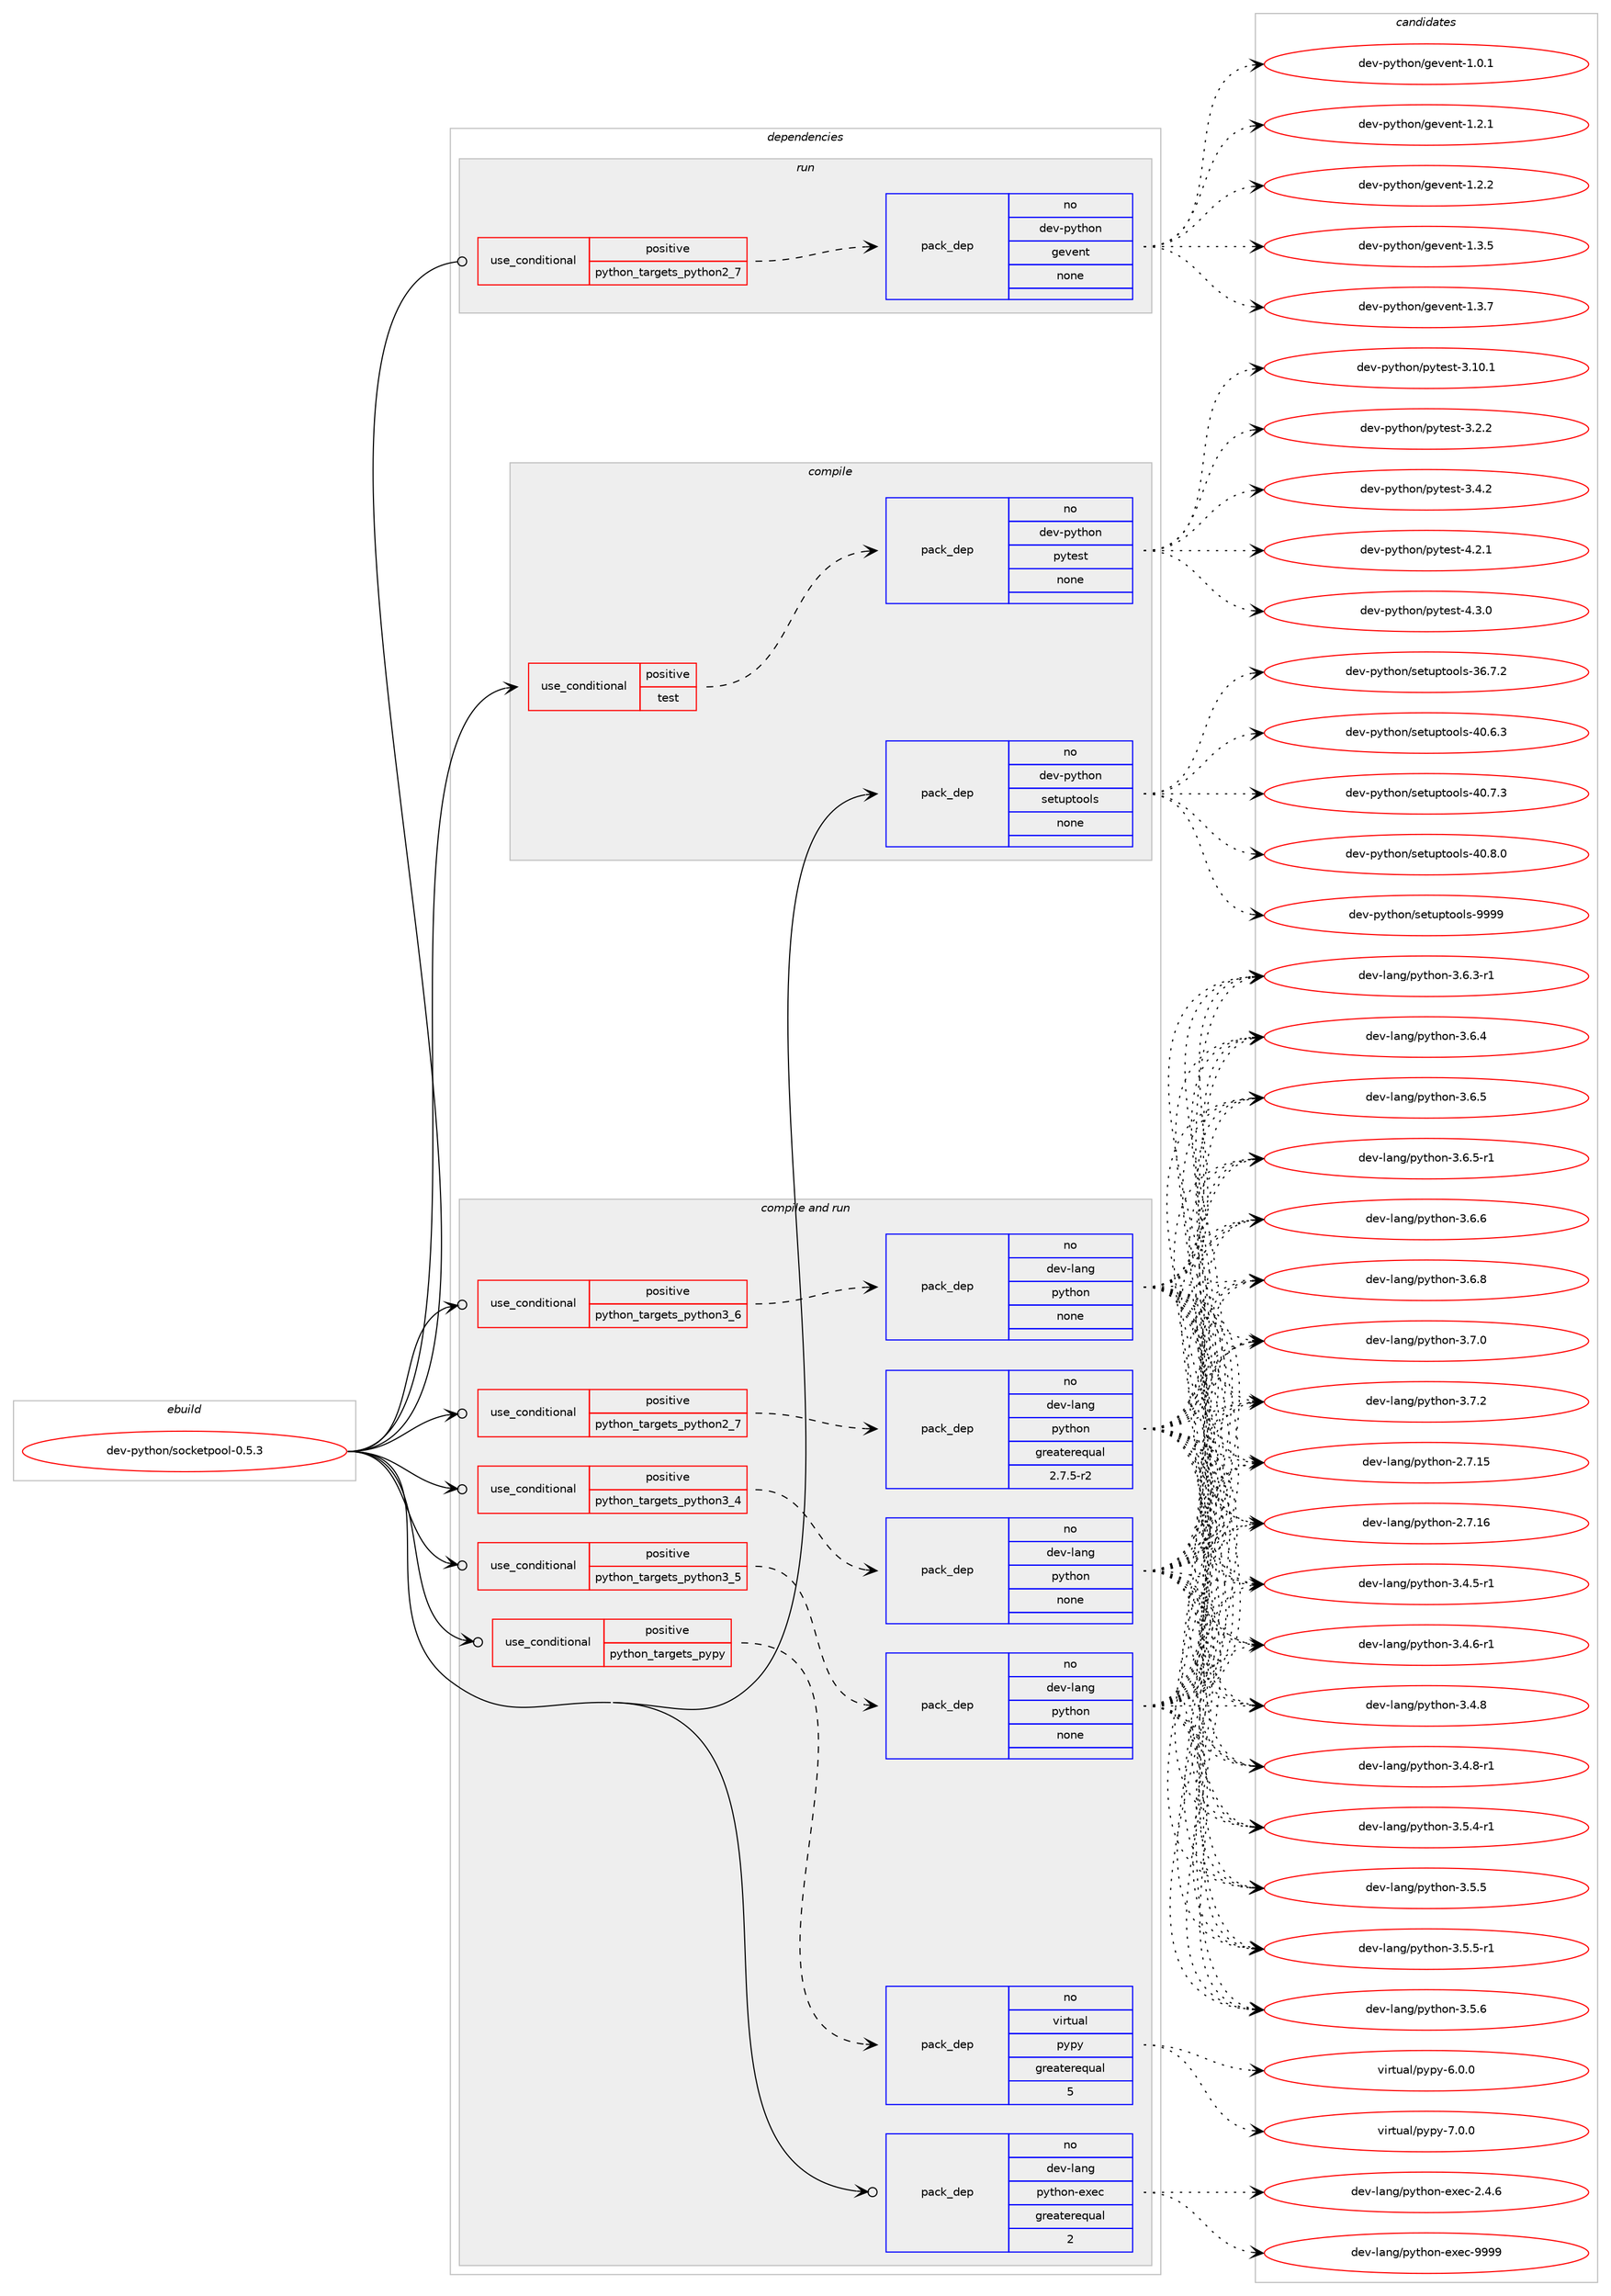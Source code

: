 digraph prolog {

# *************
# Graph options
# *************

newrank=true;
concentrate=true;
compound=true;
graph [rankdir=LR,fontname=Helvetica,fontsize=10,ranksep=1.5];#, ranksep=2.5, nodesep=0.2];
edge  [arrowhead=vee];
node  [fontname=Helvetica,fontsize=10];

# **********
# The ebuild
# **********

subgraph cluster_leftcol {
color=gray;
rank=same;
label=<<i>ebuild</i>>;
id [label="dev-python/socketpool-0.5.3", color=red, width=4, href="../dev-python/socketpool-0.5.3.svg"];
}

# ****************
# The dependencies
# ****************

subgraph cluster_midcol {
color=gray;
label=<<i>dependencies</i>>;
subgraph cluster_compile {
fillcolor="#eeeeee";
style=filled;
label=<<i>compile</i>>;
subgraph cond384759 {
dependency1441616 [label=<<TABLE BORDER="0" CELLBORDER="1" CELLSPACING="0" CELLPADDING="4"><TR><TD ROWSPAN="3" CELLPADDING="10">use_conditional</TD></TR><TR><TD>positive</TD></TR><TR><TD>test</TD></TR></TABLE>>, shape=none, color=red];
subgraph pack1033495 {
dependency1441617 [label=<<TABLE BORDER="0" CELLBORDER="1" CELLSPACING="0" CELLPADDING="4" WIDTH="220"><TR><TD ROWSPAN="6" CELLPADDING="30">pack_dep</TD></TR><TR><TD WIDTH="110">no</TD></TR><TR><TD>dev-python</TD></TR><TR><TD>pytest</TD></TR><TR><TD>none</TD></TR><TR><TD></TD></TR></TABLE>>, shape=none, color=blue];
}
dependency1441616:e -> dependency1441617:w [weight=20,style="dashed",arrowhead="vee"];
}
id:e -> dependency1441616:w [weight=20,style="solid",arrowhead="vee"];
subgraph pack1033496 {
dependency1441618 [label=<<TABLE BORDER="0" CELLBORDER="1" CELLSPACING="0" CELLPADDING="4" WIDTH="220"><TR><TD ROWSPAN="6" CELLPADDING="30">pack_dep</TD></TR><TR><TD WIDTH="110">no</TD></TR><TR><TD>dev-python</TD></TR><TR><TD>setuptools</TD></TR><TR><TD>none</TD></TR><TR><TD></TD></TR></TABLE>>, shape=none, color=blue];
}
id:e -> dependency1441618:w [weight=20,style="solid",arrowhead="vee"];
}
subgraph cluster_compileandrun {
fillcolor="#eeeeee";
style=filled;
label=<<i>compile and run</i>>;
subgraph cond384760 {
dependency1441619 [label=<<TABLE BORDER="0" CELLBORDER="1" CELLSPACING="0" CELLPADDING="4"><TR><TD ROWSPAN="3" CELLPADDING="10">use_conditional</TD></TR><TR><TD>positive</TD></TR><TR><TD>python_targets_pypy</TD></TR></TABLE>>, shape=none, color=red];
subgraph pack1033497 {
dependency1441620 [label=<<TABLE BORDER="0" CELLBORDER="1" CELLSPACING="0" CELLPADDING="4" WIDTH="220"><TR><TD ROWSPAN="6" CELLPADDING="30">pack_dep</TD></TR><TR><TD WIDTH="110">no</TD></TR><TR><TD>virtual</TD></TR><TR><TD>pypy</TD></TR><TR><TD>greaterequal</TD></TR><TR><TD>5</TD></TR></TABLE>>, shape=none, color=blue];
}
dependency1441619:e -> dependency1441620:w [weight=20,style="dashed",arrowhead="vee"];
}
id:e -> dependency1441619:w [weight=20,style="solid",arrowhead="odotvee"];
subgraph cond384761 {
dependency1441621 [label=<<TABLE BORDER="0" CELLBORDER="1" CELLSPACING="0" CELLPADDING="4"><TR><TD ROWSPAN="3" CELLPADDING="10">use_conditional</TD></TR><TR><TD>positive</TD></TR><TR><TD>python_targets_python2_7</TD></TR></TABLE>>, shape=none, color=red];
subgraph pack1033498 {
dependency1441622 [label=<<TABLE BORDER="0" CELLBORDER="1" CELLSPACING="0" CELLPADDING="4" WIDTH="220"><TR><TD ROWSPAN="6" CELLPADDING="30">pack_dep</TD></TR><TR><TD WIDTH="110">no</TD></TR><TR><TD>dev-lang</TD></TR><TR><TD>python</TD></TR><TR><TD>greaterequal</TD></TR><TR><TD>2.7.5-r2</TD></TR></TABLE>>, shape=none, color=blue];
}
dependency1441621:e -> dependency1441622:w [weight=20,style="dashed",arrowhead="vee"];
}
id:e -> dependency1441621:w [weight=20,style="solid",arrowhead="odotvee"];
subgraph cond384762 {
dependency1441623 [label=<<TABLE BORDER="0" CELLBORDER="1" CELLSPACING="0" CELLPADDING="4"><TR><TD ROWSPAN="3" CELLPADDING="10">use_conditional</TD></TR><TR><TD>positive</TD></TR><TR><TD>python_targets_python3_4</TD></TR></TABLE>>, shape=none, color=red];
subgraph pack1033499 {
dependency1441624 [label=<<TABLE BORDER="0" CELLBORDER="1" CELLSPACING="0" CELLPADDING="4" WIDTH="220"><TR><TD ROWSPAN="6" CELLPADDING="30">pack_dep</TD></TR><TR><TD WIDTH="110">no</TD></TR><TR><TD>dev-lang</TD></TR><TR><TD>python</TD></TR><TR><TD>none</TD></TR><TR><TD></TD></TR></TABLE>>, shape=none, color=blue];
}
dependency1441623:e -> dependency1441624:w [weight=20,style="dashed",arrowhead="vee"];
}
id:e -> dependency1441623:w [weight=20,style="solid",arrowhead="odotvee"];
subgraph cond384763 {
dependency1441625 [label=<<TABLE BORDER="0" CELLBORDER="1" CELLSPACING="0" CELLPADDING="4"><TR><TD ROWSPAN="3" CELLPADDING="10">use_conditional</TD></TR><TR><TD>positive</TD></TR><TR><TD>python_targets_python3_5</TD></TR></TABLE>>, shape=none, color=red];
subgraph pack1033500 {
dependency1441626 [label=<<TABLE BORDER="0" CELLBORDER="1" CELLSPACING="0" CELLPADDING="4" WIDTH="220"><TR><TD ROWSPAN="6" CELLPADDING="30">pack_dep</TD></TR><TR><TD WIDTH="110">no</TD></TR><TR><TD>dev-lang</TD></TR><TR><TD>python</TD></TR><TR><TD>none</TD></TR><TR><TD></TD></TR></TABLE>>, shape=none, color=blue];
}
dependency1441625:e -> dependency1441626:w [weight=20,style="dashed",arrowhead="vee"];
}
id:e -> dependency1441625:w [weight=20,style="solid",arrowhead="odotvee"];
subgraph cond384764 {
dependency1441627 [label=<<TABLE BORDER="0" CELLBORDER="1" CELLSPACING="0" CELLPADDING="4"><TR><TD ROWSPAN="3" CELLPADDING="10">use_conditional</TD></TR><TR><TD>positive</TD></TR><TR><TD>python_targets_python3_6</TD></TR></TABLE>>, shape=none, color=red];
subgraph pack1033501 {
dependency1441628 [label=<<TABLE BORDER="0" CELLBORDER="1" CELLSPACING="0" CELLPADDING="4" WIDTH="220"><TR><TD ROWSPAN="6" CELLPADDING="30">pack_dep</TD></TR><TR><TD WIDTH="110">no</TD></TR><TR><TD>dev-lang</TD></TR><TR><TD>python</TD></TR><TR><TD>none</TD></TR><TR><TD></TD></TR></TABLE>>, shape=none, color=blue];
}
dependency1441627:e -> dependency1441628:w [weight=20,style="dashed",arrowhead="vee"];
}
id:e -> dependency1441627:w [weight=20,style="solid",arrowhead="odotvee"];
subgraph pack1033502 {
dependency1441629 [label=<<TABLE BORDER="0" CELLBORDER="1" CELLSPACING="0" CELLPADDING="4" WIDTH="220"><TR><TD ROWSPAN="6" CELLPADDING="30">pack_dep</TD></TR><TR><TD WIDTH="110">no</TD></TR><TR><TD>dev-lang</TD></TR><TR><TD>python-exec</TD></TR><TR><TD>greaterequal</TD></TR><TR><TD>2</TD></TR></TABLE>>, shape=none, color=blue];
}
id:e -> dependency1441629:w [weight=20,style="solid",arrowhead="odotvee"];
}
subgraph cluster_run {
fillcolor="#eeeeee";
style=filled;
label=<<i>run</i>>;
subgraph cond384765 {
dependency1441630 [label=<<TABLE BORDER="0" CELLBORDER="1" CELLSPACING="0" CELLPADDING="4"><TR><TD ROWSPAN="3" CELLPADDING="10">use_conditional</TD></TR><TR><TD>positive</TD></TR><TR><TD>python_targets_python2_7</TD></TR></TABLE>>, shape=none, color=red];
subgraph pack1033503 {
dependency1441631 [label=<<TABLE BORDER="0" CELLBORDER="1" CELLSPACING="0" CELLPADDING="4" WIDTH="220"><TR><TD ROWSPAN="6" CELLPADDING="30">pack_dep</TD></TR><TR><TD WIDTH="110">no</TD></TR><TR><TD>dev-python</TD></TR><TR><TD>gevent</TD></TR><TR><TD>none</TD></TR><TR><TD></TD></TR></TABLE>>, shape=none, color=blue];
}
dependency1441630:e -> dependency1441631:w [weight=20,style="dashed",arrowhead="vee"];
}
id:e -> dependency1441630:w [weight=20,style="solid",arrowhead="odot"];
}
}

# **************
# The candidates
# **************

subgraph cluster_choices {
rank=same;
color=gray;
label=<<i>candidates</i>>;

subgraph choice1033495 {
color=black;
nodesep=1;
choice100101118451121211161041111104711212111610111511645514649484649 [label="dev-python/pytest-3.10.1", color=red, width=4,href="../dev-python/pytest-3.10.1.svg"];
choice1001011184511212111610411111047112121116101115116455146504650 [label="dev-python/pytest-3.2.2", color=red, width=4,href="../dev-python/pytest-3.2.2.svg"];
choice1001011184511212111610411111047112121116101115116455146524650 [label="dev-python/pytest-3.4.2", color=red, width=4,href="../dev-python/pytest-3.4.2.svg"];
choice1001011184511212111610411111047112121116101115116455246504649 [label="dev-python/pytest-4.2.1", color=red, width=4,href="../dev-python/pytest-4.2.1.svg"];
choice1001011184511212111610411111047112121116101115116455246514648 [label="dev-python/pytest-4.3.0", color=red, width=4,href="../dev-python/pytest-4.3.0.svg"];
dependency1441617:e -> choice100101118451121211161041111104711212111610111511645514649484649:w [style=dotted,weight="100"];
dependency1441617:e -> choice1001011184511212111610411111047112121116101115116455146504650:w [style=dotted,weight="100"];
dependency1441617:e -> choice1001011184511212111610411111047112121116101115116455146524650:w [style=dotted,weight="100"];
dependency1441617:e -> choice1001011184511212111610411111047112121116101115116455246504649:w [style=dotted,weight="100"];
dependency1441617:e -> choice1001011184511212111610411111047112121116101115116455246514648:w [style=dotted,weight="100"];
}
subgraph choice1033496 {
color=black;
nodesep=1;
choice100101118451121211161041111104711510111611711211611111110811545515446554650 [label="dev-python/setuptools-36.7.2", color=red, width=4,href="../dev-python/setuptools-36.7.2.svg"];
choice100101118451121211161041111104711510111611711211611111110811545524846544651 [label="dev-python/setuptools-40.6.3", color=red, width=4,href="../dev-python/setuptools-40.6.3.svg"];
choice100101118451121211161041111104711510111611711211611111110811545524846554651 [label="dev-python/setuptools-40.7.3", color=red, width=4,href="../dev-python/setuptools-40.7.3.svg"];
choice100101118451121211161041111104711510111611711211611111110811545524846564648 [label="dev-python/setuptools-40.8.0", color=red, width=4,href="../dev-python/setuptools-40.8.0.svg"];
choice10010111845112121116104111110471151011161171121161111111081154557575757 [label="dev-python/setuptools-9999", color=red, width=4,href="../dev-python/setuptools-9999.svg"];
dependency1441618:e -> choice100101118451121211161041111104711510111611711211611111110811545515446554650:w [style=dotted,weight="100"];
dependency1441618:e -> choice100101118451121211161041111104711510111611711211611111110811545524846544651:w [style=dotted,weight="100"];
dependency1441618:e -> choice100101118451121211161041111104711510111611711211611111110811545524846554651:w [style=dotted,weight="100"];
dependency1441618:e -> choice100101118451121211161041111104711510111611711211611111110811545524846564648:w [style=dotted,weight="100"];
dependency1441618:e -> choice10010111845112121116104111110471151011161171121161111111081154557575757:w [style=dotted,weight="100"];
}
subgraph choice1033497 {
color=black;
nodesep=1;
choice1181051141161179710847112121112121455446484648 [label="virtual/pypy-6.0.0", color=red, width=4,href="../virtual/pypy-6.0.0.svg"];
choice1181051141161179710847112121112121455546484648 [label="virtual/pypy-7.0.0", color=red, width=4,href="../virtual/pypy-7.0.0.svg"];
dependency1441620:e -> choice1181051141161179710847112121112121455446484648:w [style=dotted,weight="100"];
dependency1441620:e -> choice1181051141161179710847112121112121455546484648:w [style=dotted,weight="100"];
}
subgraph choice1033498 {
color=black;
nodesep=1;
choice10010111845108971101034711212111610411111045504655464953 [label="dev-lang/python-2.7.15", color=red, width=4,href="../dev-lang/python-2.7.15.svg"];
choice10010111845108971101034711212111610411111045504655464954 [label="dev-lang/python-2.7.16", color=red, width=4,href="../dev-lang/python-2.7.16.svg"];
choice1001011184510897110103471121211161041111104551465246534511449 [label="dev-lang/python-3.4.5-r1", color=red, width=4,href="../dev-lang/python-3.4.5-r1.svg"];
choice1001011184510897110103471121211161041111104551465246544511449 [label="dev-lang/python-3.4.6-r1", color=red, width=4,href="../dev-lang/python-3.4.6-r1.svg"];
choice100101118451089711010347112121116104111110455146524656 [label="dev-lang/python-3.4.8", color=red, width=4,href="../dev-lang/python-3.4.8.svg"];
choice1001011184510897110103471121211161041111104551465246564511449 [label="dev-lang/python-3.4.8-r1", color=red, width=4,href="../dev-lang/python-3.4.8-r1.svg"];
choice1001011184510897110103471121211161041111104551465346524511449 [label="dev-lang/python-3.5.4-r1", color=red, width=4,href="../dev-lang/python-3.5.4-r1.svg"];
choice100101118451089711010347112121116104111110455146534653 [label="dev-lang/python-3.5.5", color=red, width=4,href="../dev-lang/python-3.5.5.svg"];
choice1001011184510897110103471121211161041111104551465346534511449 [label="dev-lang/python-3.5.5-r1", color=red, width=4,href="../dev-lang/python-3.5.5-r1.svg"];
choice100101118451089711010347112121116104111110455146534654 [label="dev-lang/python-3.5.6", color=red, width=4,href="../dev-lang/python-3.5.6.svg"];
choice1001011184510897110103471121211161041111104551465446514511449 [label="dev-lang/python-3.6.3-r1", color=red, width=4,href="../dev-lang/python-3.6.3-r1.svg"];
choice100101118451089711010347112121116104111110455146544652 [label="dev-lang/python-3.6.4", color=red, width=4,href="../dev-lang/python-3.6.4.svg"];
choice100101118451089711010347112121116104111110455146544653 [label="dev-lang/python-3.6.5", color=red, width=4,href="../dev-lang/python-3.6.5.svg"];
choice1001011184510897110103471121211161041111104551465446534511449 [label="dev-lang/python-3.6.5-r1", color=red, width=4,href="../dev-lang/python-3.6.5-r1.svg"];
choice100101118451089711010347112121116104111110455146544654 [label="dev-lang/python-3.6.6", color=red, width=4,href="../dev-lang/python-3.6.6.svg"];
choice100101118451089711010347112121116104111110455146544656 [label="dev-lang/python-3.6.8", color=red, width=4,href="../dev-lang/python-3.6.8.svg"];
choice100101118451089711010347112121116104111110455146554648 [label="dev-lang/python-3.7.0", color=red, width=4,href="../dev-lang/python-3.7.0.svg"];
choice100101118451089711010347112121116104111110455146554650 [label="dev-lang/python-3.7.2", color=red, width=4,href="../dev-lang/python-3.7.2.svg"];
dependency1441622:e -> choice10010111845108971101034711212111610411111045504655464953:w [style=dotted,weight="100"];
dependency1441622:e -> choice10010111845108971101034711212111610411111045504655464954:w [style=dotted,weight="100"];
dependency1441622:e -> choice1001011184510897110103471121211161041111104551465246534511449:w [style=dotted,weight="100"];
dependency1441622:e -> choice1001011184510897110103471121211161041111104551465246544511449:w [style=dotted,weight="100"];
dependency1441622:e -> choice100101118451089711010347112121116104111110455146524656:w [style=dotted,weight="100"];
dependency1441622:e -> choice1001011184510897110103471121211161041111104551465246564511449:w [style=dotted,weight="100"];
dependency1441622:e -> choice1001011184510897110103471121211161041111104551465346524511449:w [style=dotted,weight="100"];
dependency1441622:e -> choice100101118451089711010347112121116104111110455146534653:w [style=dotted,weight="100"];
dependency1441622:e -> choice1001011184510897110103471121211161041111104551465346534511449:w [style=dotted,weight="100"];
dependency1441622:e -> choice100101118451089711010347112121116104111110455146534654:w [style=dotted,weight="100"];
dependency1441622:e -> choice1001011184510897110103471121211161041111104551465446514511449:w [style=dotted,weight="100"];
dependency1441622:e -> choice100101118451089711010347112121116104111110455146544652:w [style=dotted,weight="100"];
dependency1441622:e -> choice100101118451089711010347112121116104111110455146544653:w [style=dotted,weight="100"];
dependency1441622:e -> choice1001011184510897110103471121211161041111104551465446534511449:w [style=dotted,weight="100"];
dependency1441622:e -> choice100101118451089711010347112121116104111110455146544654:w [style=dotted,weight="100"];
dependency1441622:e -> choice100101118451089711010347112121116104111110455146544656:w [style=dotted,weight="100"];
dependency1441622:e -> choice100101118451089711010347112121116104111110455146554648:w [style=dotted,weight="100"];
dependency1441622:e -> choice100101118451089711010347112121116104111110455146554650:w [style=dotted,weight="100"];
}
subgraph choice1033499 {
color=black;
nodesep=1;
choice10010111845108971101034711212111610411111045504655464953 [label="dev-lang/python-2.7.15", color=red, width=4,href="../dev-lang/python-2.7.15.svg"];
choice10010111845108971101034711212111610411111045504655464954 [label="dev-lang/python-2.7.16", color=red, width=4,href="../dev-lang/python-2.7.16.svg"];
choice1001011184510897110103471121211161041111104551465246534511449 [label="dev-lang/python-3.4.5-r1", color=red, width=4,href="../dev-lang/python-3.4.5-r1.svg"];
choice1001011184510897110103471121211161041111104551465246544511449 [label="dev-lang/python-3.4.6-r1", color=red, width=4,href="../dev-lang/python-3.4.6-r1.svg"];
choice100101118451089711010347112121116104111110455146524656 [label="dev-lang/python-3.4.8", color=red, width=4,href="../dev-lang/python-3.4.8.svg"];
choice1001011184510897110103471121211161041111104551465246564511449 [label="dev-lang/python-3.4.8-r1", color=red, width=4,href="../dev-lang/python-3.4.8-r1.svg"];
choice1001011184510897110103471121211161041111104551465346524511449 [label="dev-lang/python-3.5.4-r1", color=red, width=4,href="../dev-lang/python-3.5.4-r1.svg"];
choice100101118451089711010347112121116104111110455146534653 [label="dev-lang/python-3.5.5", color=red, width=4,href="../dev-lang/python-3.5.5.svg"];
choice1001011184510897110103471121211161041111104551465346534511449 [label="dev-lang/python-3.5.5-r1", color=red, width=4,href="../dev-lang/python-3.5.5-r1.svg"];
choice100101118451089711010347112121116104111110455146534654 [label="dev-lang/python-3.5.6", color=red, width=4,href="../dev-lang/python-3.5.6.svg"];
choice1001011184510897110103471121211161041111104551465446514511449 [label="dev-lang/python-3.6.3-r1", color=red, width=4,href="../dev-lang/python-3.6.3-r1.svg"];
choice100101118451089711010347112121116104111110455146544652 [label="dev-lang/python-3.6.4", color=red, width=4,href="../dev-lang/python-3.6.4.svg"];
choice100101118451089711010347112121116104111110455146544653 [label="dev-lang/python-3.6.5", color=red, width=4,href="../dev-lang/python-3.6.5.svg"];
choice1001011184510897110103471121211161041111104551465446534511449 [label="dev-lang/python-3.6.5-r1", color=red, width=4,href="../dev-lang/python-3.6.5-r1.svg"];
choice100101118451089711010347112121116104111110455146544654 [label="dev-lang/python-3.6.6", color=red, width=4,href="../dev-lang/python-3.6.6.svg"];
choice100101118451089711010347112121116104111110455146544656 [label="dev-lang/python-3.6.8", color=red, width=4,href="../dev-lang/python-3.6.8.svg"];
choice100101118451089711010347112121116104111110455146554648 [label="dev-lang/python-3.7.0", color=red, width=4,href="../dev-lang/python-3.7.0.svg"];
choice100101118451089711010347112121116104111110455146554650 [label="dev-lang/python-3.7.2", color=red, width=4,href="../dev-lang/python-3.7.2.svg"];
dependency1441624:e -> choice10010111845108971101034711212111610411111045504655464953:w [style=dotted,weight="100"];
dependency1441624:e -> choice10010111845108971101034711212111610411111045504655464954:w [style=dotted,weight="100"];
dependency1441624:e -> choice1001011184510897110103471121211161041111104551465246534511449:w [style=dotted,weight="100"];
dependency1441624:e -> choice1001011184510897110103471121211161041111104551465246544511449:w [style=dotted,weight="100"];
dependency1441624:e -> choice100101118451089711010347112121116104111110455146524656:w [style=dotted,weight="100"];
dependency1441624:e -> choice1001011184510897110103471121211161041111104551465246564511449:w [style=dotted,weight="100"];
dependency1441624:e -> choice1001011184510897110103471121211161041111104551465346524511449:w [style=dotted,weight="100"];
dependency1441624:e -> choice100101118451089711010347112121116104111110455146534653:w [style=dotted,weight="100"];
dependency1441624:e -> choice1001011184510897110103471121211161041111104551465346534511449:w [style=dotted,weight="100"];
dependency1441624:e -> choice100101118451089711010347112121116104111110455146534654:w [style=dotted,weight="100"];
dependency1441624:e -> choice1001011184510897110103471121211161041111104551465446514511449:w [style=dotted,weight="100"];
dependency1441624:e -> choice100101118451089711010347112121116104111110455146544652:w [style=dotted,weight="100"];
dependency1441624:e -> choice100101118451089711010347112121116104111110455146544653:w [style=dotted,weight="100"];
dependency1441624:e -> choice1001011184510897110103471121211161041111104551465446534511449:w [style=dotted,weight="100"];
dependency1441624:e -> choice100101118451089711010347112121116104111110455146544654:w [style=dotted,weight="100"];
dependency1441624:e -> choice100101118451089711010347112121116104111110455146544656:w [style=dotted,weight="100"];
dependency1441624:e -> choice100101118451089711010347112121116104111110455146554648:w [style=dotted,weight="100"];
dependency1441624:e -> choice100101118451089711010347112121116104111110455146554650:w [style=dotted,weight="100"];
}
subgraph choice1033500 {
color=black;
nodesep=1;
choice10010111845108971101034711212111610411111045504655464953 [label="dev-lang/python-2.7.15", color=red, width=4,href="../dev-lang/python-2.7.15.svg"];
choice10010111845108971101034711212111610411111045504655464954 [label="dev-lang/python-2.7.16", color=red, width=4,href="../dev-lang/python-2.7.16.svg"];
choice1001011184510897110103471121211161041111104551465246534511449 [label="dev-lang/python-3.4.5-r1", color=red, width=4,href="../dev-lang/python-3.4.5-r1.svg"];
choice1001011184510897110103471121211161041111104551465246544511449 [label="dev-lang/python-3.4.6-r1", color=red, width=4,href="../dev-lang/python-3.4.6-r1.svg"];
choice100101118451089711010347112121116104111110455146524656 [label="dev-lang/python-3.4.8", color=red, width=4,href="../dev-lang/python-3.4.8.svg"];
choice1001011184510897110103471121211161041111104551465246564511449 [label="dev-lang/python-3.4.8-r1", color=red, width=4,href="../dev-lang/python-3.4.8-r1.svg"];
choice1001011184510897110103471121211161041111104551465346524511449 [label="dev-lang/python-3.5.4-r1", color=red, width=4,href="../dev-lang/python-3.5.4-r1.svg"];
choice100101118451089711010347112121116104111110455146534653 [label="dev-lang/python-3.5.5", color=red, width=4,href="../dev-lang/python-3.5.5.svg"];
choice1001011184510897110103471121211161041111104551465346534511449 [label="dev-lang/python-3.5.5-r1", color=red, width=4,href="../dev-lang/python-3.5.5-r1.svg"];
choice100101118451089711010347112121116104111110455146534654 [label="dev-lang/python-3.5.6", color=red, width=4,href="../dev-lang/python-3.5.6.svg"];
choice1001011184510897110103471121211161041111104551465446514511449 [label="dev-lang/python-3.6.3-r1", color=red, width=4,href="../dev-lang/python-3.6.3-r1.svg"];
choice100101118451089711010347112121116104111110455146544652 [label="dev-lang/python-3.6.4", color=red, width=4,href="../dev-lang/python-3.6.4.svg"];
choice100101118451089711010347112121116104111110455146544653 [label="dev-lang/python-3.6.5", color=red, width=4,href="../dev-lang/python-3.6.5.svg"];
choice1001011184510897110103471121211161041111104551465446534511449 [label="dev-lang/python-3.6.5-r1", color=red, width=4,href="../dev-lang/python-3.6.5-r1.svg"];
choice100101118451089711010347112121116104111110455146544654 [label="dev-lang/python-3.6.6", color=red, width=4,href="../dev-lang/python-3.6.6.svg"];
choice100101118451089711010347112121116104111110455146544656 [label="dev-lang/python-3.6.8", color=red, width=4,href="../dev-lang/python-3.6.8.svg"];
choice100101118451089711010347112121116104111110455146554648 [label="dev-lang/python-3.7.0", color=red, width=4,href="../dev-lang/python-3.7.0.svg"];
choice100101118451089711010347112121116104111110455146554650 [label="dev-lang/python-3.7.2", color=red, width=4,href="../dev-lang/python-3.7.2.svg"];
dependency1441626:e -> choice10010111845108971101034711212111610411111045504655464953:w [style=dotted,weight="100"];
dependency1441626:e -> choice10010111845108971101034711212111610411111045504655464954:w [style=dotted,weight="100"];
dependency1441626:e -> choice1001011184510897110103471121211161041111104551465246534511449:w [style=dotted,weight="100"];
dependency1441626:e -> choice1001011184510897110103471121211161041111104551465246544511449:w [style=dotted,weight="100"];
dependency1441626:e -> choice100101118451089711010347112121116104111110455146524656:w [style=dotted,weight="100"];
dependency1441626:e -> choice1001011184510897110103471121211161041111104551465246564511449:w [style=dotted,weight="100"];
dependency1441626:e -> choice1001011184510897110103471121211161041111104551465346524511449:w [style=dotted,weight="100"];
dependency1441626:e -> choice100101118451089711010347112121116104111110455146534653:w [style=dotted,weight="100"];
dependency1441626:e -> choice1001011184510897110103471121211161041111104551465346534511449:w [style=dotted,weight="100"];
dependency1441626:e -> choice100101118451089711010347112121116104111110455146534654:w [style=dotted,weight="100"];
dependency1441626:e -> choice1001011184510897110103471121211161041111104551465446514511449:w [style=dotted,weight="100"];
dependency1441626:e -> choice100101118451089711010347112121116104111110455146544652:w [style=dotted,weight="100"];
dependency1441626:e -> choice100101118451089711010347112121116104111110455146544653:w [style=dotted,weight="100"];
dependency1441626:e -> choice1001011184510897110103471121211161041111104551465446534511449:w [style=dotted,weight="100"];
dependency1441626:e -> choice100101118451089711010347112121116104111110455146544654:w [style=dotted,weight="100"];
dependency1441626:e -> choice100101118451089711010347112121116104111110455146544656:w [style=dotted,weight="100"];
dependency1441626:e -> choice100101118451089711010347112121116104111110455146554648:w [style=dotted,weight="100"];
dependency1441626:e -> choice100101118451089711010347112121116104111110455146554650:w [style=dotted,weight="100"];
}
subgraph choice1033501 {
color=black;
nodesep=1;
choice10010111845108971101034711212111610411111045504655464953 [label="dev-lang/python-2.7.15", color=red, width=4,href="../dev-lang/python-2.7.15.svg"];
choice10010111845108971101034711212111610411111045504655464954 [label="dev-lang/python-2.7.16", color=red, width=4,href="../dev-lang/python-2.7.16.svg"];
choice1001011184510897110103471121211161041111104551465246534511449 [label="dev-lang/python-3.4.5-r1", color=red, width=4,href="../dev-lang/python-3.4.5-r1.svg"];
choice1001011184510897110103471121211161041111104551465246544511449 [label="dev-lang/python-3.4.6-r1", color=red, width=4,href="../dev-lang/python-3.4.6-r1.svg"];
choice100101118451089711010347112121116104111110455146524656 [label="dev-lang/python-3.4.8", color=red, width=4,href="../dev-lang/python-3.4.8.svg"];
choice1001011184510897110103471121211161041111104551465246564511449 [label="dev-lang/python-3.4.8-r1", color=red, width=4,href="../dev-lang/python-3.4.8-r1.svg"];
choice1001011184510897110103471121211161041111104551465346524511449 [label="dev-lang/python-3.5.4-r1", color=red, width=4,href="../dev-lang/python-3.5.4-r1.svg"];
choice100101118451089711010347112121116104111110455146534653 [label="dev-lang/python-3.5.5", color=red, width=4,href="../dev-lang/python-3.5.5.svg"];
choice1001011184510897110103471121211161041111104551465346534511449 [label="dev-lang/python-3.5.5-r1", color=red, width=4,href="../dev-lang/python-3.5.5-r1.svg"];
choice100101118451089711010347112121116104111110455146534654 [label="dev-lang/python-3.5.6", color=red, width=4,href="../dev-lang/python-3.5.6.svg"];
choice1001011184510897110103471121211161041111104551465446514511449 [label="dev-lang/python-3.6.3-r1", color=red, width=4,href="../dev-lang/python-3.6.3-r1.svg"];
choice100101118451089711010347112121116104111110455146544652 [label="dev-lang/python-3.6.4", color=red, width=4,href="../dev-lang/python-3.6.4.svg"];
choice100101118451089711010347112121116104111110455146544653 [label="dev-lang/python-3.6.5", color=red, width=4,href="../dev-lang/python-3.6.5.svg"];
choice1001011184510897110103471121211161041111104551465446534511449 [label="dev-lang/python-3.6.5-r1", color=red, width=4,href="../dev-lang/python-3.6.5-r1.svg"];
choice100101118451089711010347112121116104111110455146544654 [label="dev-lang/python-3.6.6", color=red, width=4,href="../dev-lang/python-3.6.6.svg"];
choice100101118451089711010347112121116104111110455146544656 [label="dev-lang/python-3.6.8", color=red, width=4,href="../dev-lang/python-3.6.8.svg"];
choice100101118451089711010347112121116104111110455146554648 [label="dev-lang/python-3.7.0", color=red, width=4,href="../dev-lang/python-3.7.0.svg"];
choice100101118451089711010347112121116104111110455146554650 [label="dev-lang/python-3.7.2", color=red, width=4,href="../dev-lang/python-3.7.2.svg"];
dependency1441628:e -> choice10010111845108971101034711212111610411111045504655464953:w [style=dotted,weight="100"];
dependency1441628:e -> choice10010111845108971101034711212111610411111045504655464954:w [style=dotted,weight="100"];
dependency1441628:e -> choice1001011184510897110103471121211161041111104551465246534511449:w [style=dotted,weight="100"];
dependency1441628:e -> choice1001011184510897110103471121211161041111104551465246544511449:w [style=dotted,weight="100"];
dependency1441628:e -> choice100101118451089711010347112121116104111110455146524656:w [style=dotted,weight="100"];
dependency1441628:e -> choice1001011184510897110103471121211161041111104551465246564511449:w [style=dotted,weight="100"];
dependency1441628:e -> choice1001011184510897110103471121211161041111104551465346524511449:w [style=dotted,weight="100"];
dependency1441628:e -> choice100101118451089711010347112121116104111110455146534653:w [style=dotted,weight="100"];
dependency1441628:e -> choice1001011184510897110103471121211161041111104551465346534511449:w [style=dotted,weight="100"];
dependency1441628:e -> choice100101118451089711010347112121116104111110455146534654:w [style=dotted,weight="100"];
dependency1441628:e -> choice1001011184510897110103471121211161041111104551465446514511449:w [style=dotted,weight="100"];
dependency1441628:e -> choice100101118451089711010347112121116104111110455146544652:w [style=dotted,weight="100"];
dependency1441628:e -> choice100101118451089711010347112121116104111110455146544653:w [style=dotted,weight="100"];
dependency1441628:e -> choice1001011184510897110103471121211161041111104551465446534511449:w [style=dotted,weight="100"];
dependency1441628:e -> choice100101118451089711010347112121116104111110455146544654:w [style=dotted,weight="100"];
dependency1441628:e -> choice100101118451089711010347112121116104111110455146544656:w [style=dotted,weight="100"];
dependency1441628:e -> choice100101118451089711010347112121116104111110455146554648:w [style=dotted,weight="100"];
dependency1441628:e -> choice100101118451089711010347112121116104111110455146554650:w [style=dotted,weight="100"];
}
subgraph choice1033502 {
color=black;
nodesep=1;
choice1001011184510897110103471121211161041111104510112010199455046524654 [label="dev-lang/python-exec-2.4.6", color=red, width=4,href="../dev-lang/python-exec-2.4.6.svg"];
choice10010111845108971101034711212111610411111045101120101994557575757 [label="dev-lang/python-exec-9999", color=red, width=4,href="../dev-lang/python-exec-9999.svg"];
dependency1441629:e -> choice1001011184510897110103471121211161041111104510112010199455046524654:w [style=dotted,weight="100"];
dependency1441629:e -> choice10010111845108971101034711212111610411111045101120101994557575757:w [style=dotted,weight="100"];
}
subgraph choice1033503 {
color=black;
nodesep=1;
choice1001011184511212111610411111047103101118101110116454946484649 [label="dev-python/gevent-1.0.1", color=red, width=4,href="../dev-python/gevent-1.0.1.svg"];
choice1001011184511212111610411111047103101118101110116454946504649 [label="dev-python/gevent-1.2.1", color=red, width=4,href="../dev-python/gevent-1.2.1.svg"];
choice1001011184511212111610411111047103101118101110116454946504650 [label="dev-python/gevent-1.2.2", color=red, width=4,href="../dev-python/gevent-1.2.2.svg"];
choice1001011184511212111610411111047103101118101110116454946514653 [label="dev-python/gevent-1.3.5", color=red, width=4,href="../dev-python/gevent-1.3.5.svg"];
choice1001011184511212111610411111047103101118101110116454946514655 [label="dev-python/gevent-1.3.7", color=red, width=4,href="../dev-python/gevent-1.3.7.svg"];
dependency1441631:e -> choice1001011184511212111610411111047103101118101110116454946484649:w [style=dotted,weight="100"];
dependency1441631:e -> choice1001011184511212111610411111047103101118101110116454946504649:w [style=dotted,weight="100"];
dependency1441631:e -> choice1001011184511212111610411111047103101118101110116454946504650:w [style=dotted,weight="100"];
dependency1441631:e -> choice1001011184511212111610411111047103101118101110116454946514653:w [style=dotted,weight="100"];
dependency1441631:e -> choice1001011184511212111610411111047103101118101110116454946514655:w [style=dotted,weight="100"];
}
}

}
